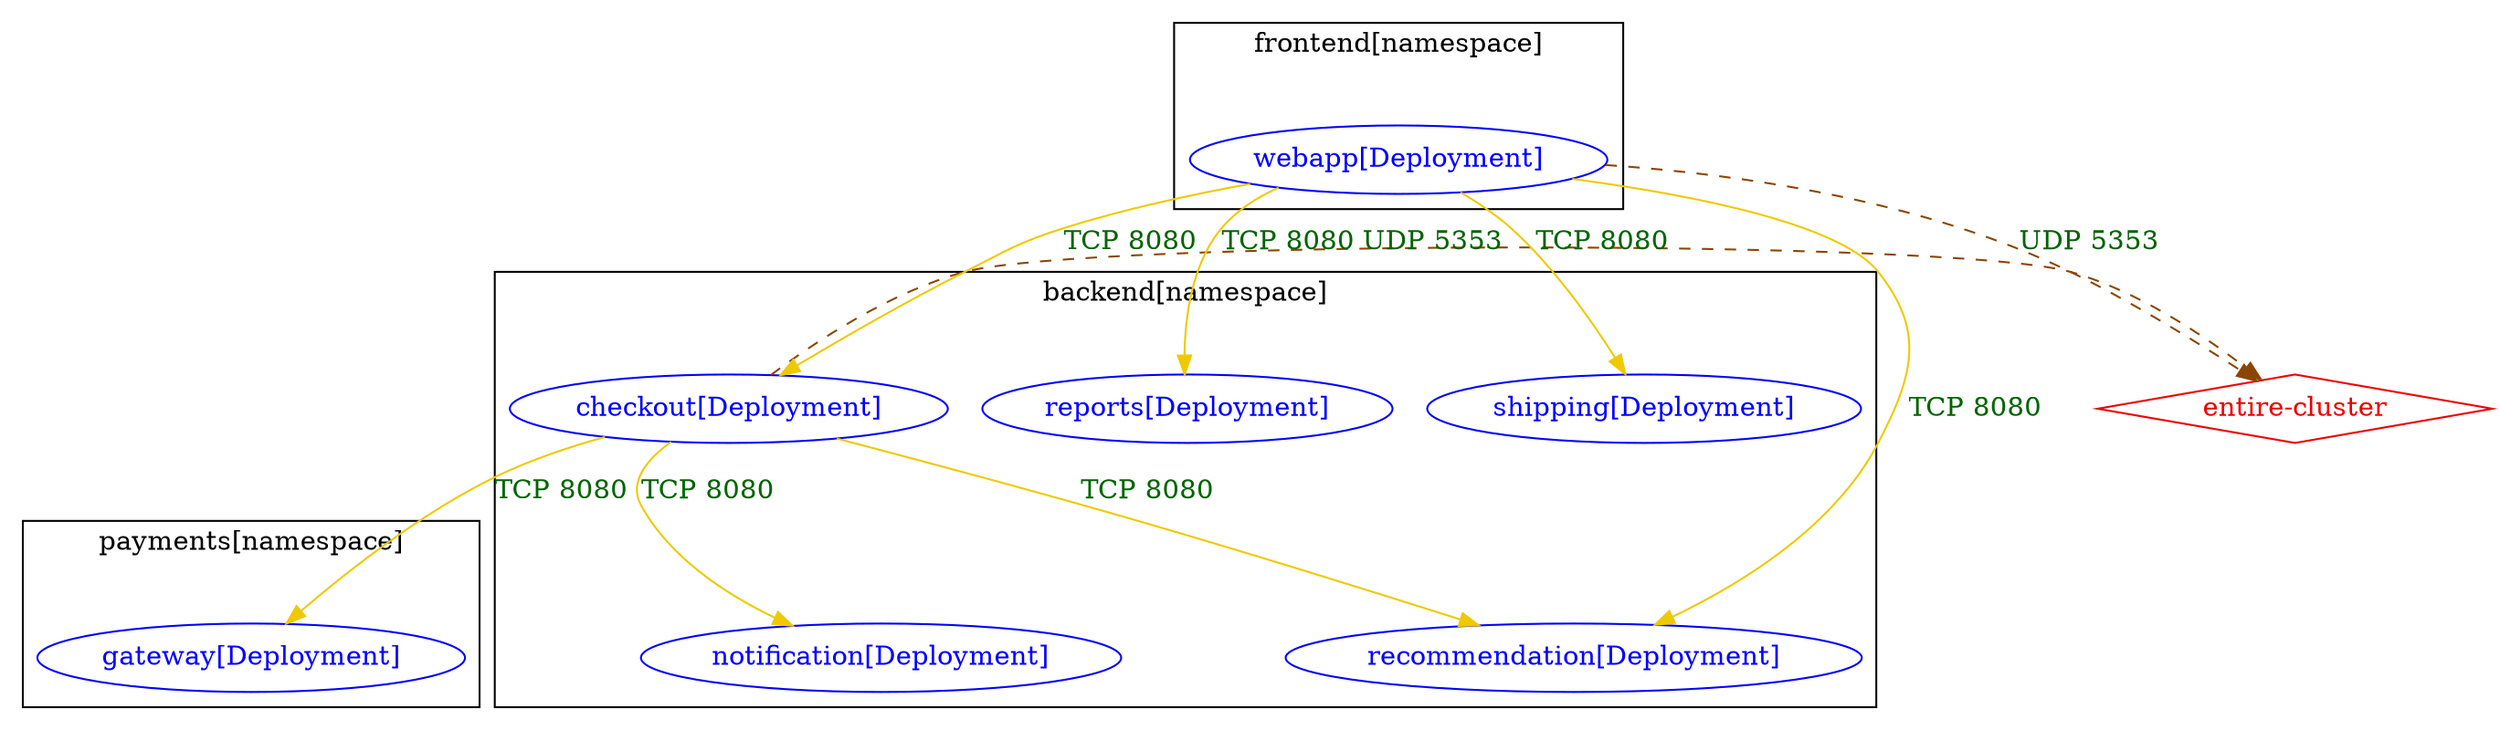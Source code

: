 digraph {
	subgraph "cluster_backend[namespace]" {
		color="black"
		fontcolor="black"
		"backend/checkout[Deployment]" [label="checkout[Deployment]" color="blue" fontcolor="blue"]
		"backend/notification[Deployment]" [label="notification[Deployment]" color="blue" fontcolor="blue"]
		"backend/recommendation[Deployment]" [label="recommendation[Deployment]" color="blue" fontcolor="blue"]
		"backend/reports[Deployment]" [label="reports[Deployment]" color="blue" fontcolor="blue"]
		"backend/shipping[Deployment]" [label="shipping[Deployment]" color="blue" fontcolor="blue"]
		label="backend[namespace]"
	}
	subgraph "cluster_frontend[namespace]" {
		color="black"
		fontcolor="black"
		"frontend/webapp[Deployment]" [label="webapp[Deployment]" color="blue" fontcolor="blue"]
		label="frontend[namespace]"
	}
	subgraph "cluster_payments[namespace]" {
		color="black"
		fontcolor="black"
		"payments/gateway[Deployment]" [label="gateway[Deployment]" color="blue" fontcolor="blue"]
		label="payments[namespace]"
	}
	"entire-cluster" [label="entire-cluster" color="red2" fontcolor="red2" shape=diamond]
	"backend/checkout[Deployment]" -> "backend/notification[Deployment]" [label="TCP 8080" color="gold2" fontcolor="darkgreen" weight=0.5]
	"backend/checkout[Deployment]" -> "backend/recommendation[Deployment]" [label="TCP 8080" color="gold2" fontcolor="darkgreen" weight=0.5]
	"backend/checkout[Deployment]" -> "entire-cluster" [label="UDP 5353" color="darkorange4" fontcolor="darkgreen" weight=0.5 style=dashed]
	"backend/checkout[Deployment]" -> "payments/gateway[Deployment]" [label="TCP 8080" color="gold2" fontcolor="darkgreen" weight=0.5]
	"frontend/webapp[Deployment]" -> "backend/checkout[Deployment]" [label="TCP 8080" color="gold2" fontcolor="darkgreen" weight=1]
	"frontend/webapp[Deployment]" -> "backend/recommendation[Deployment]" [label="TCP 8080" color="gold2" fontcolor="darkgreen" weight=1]
	"frontend/webapp[Deployment]" -> "backend/reports[Deployment]" [label="TCP 8080" color="gold2" fontcolor="darkgreen" weight=1]
	"frontend/webapp[Deployment]" -> "backend/shipping[Deployment]" [label="TCP 8080" color="gold2" fontcolor="darkgreen" weight=1]
	"frontend/webapp[Deployment]" -> "entire-cluster" [label="UDP 5353" color="darkorange4" fontcolor="darkgreen" weight=0.5 style=dashed]
}